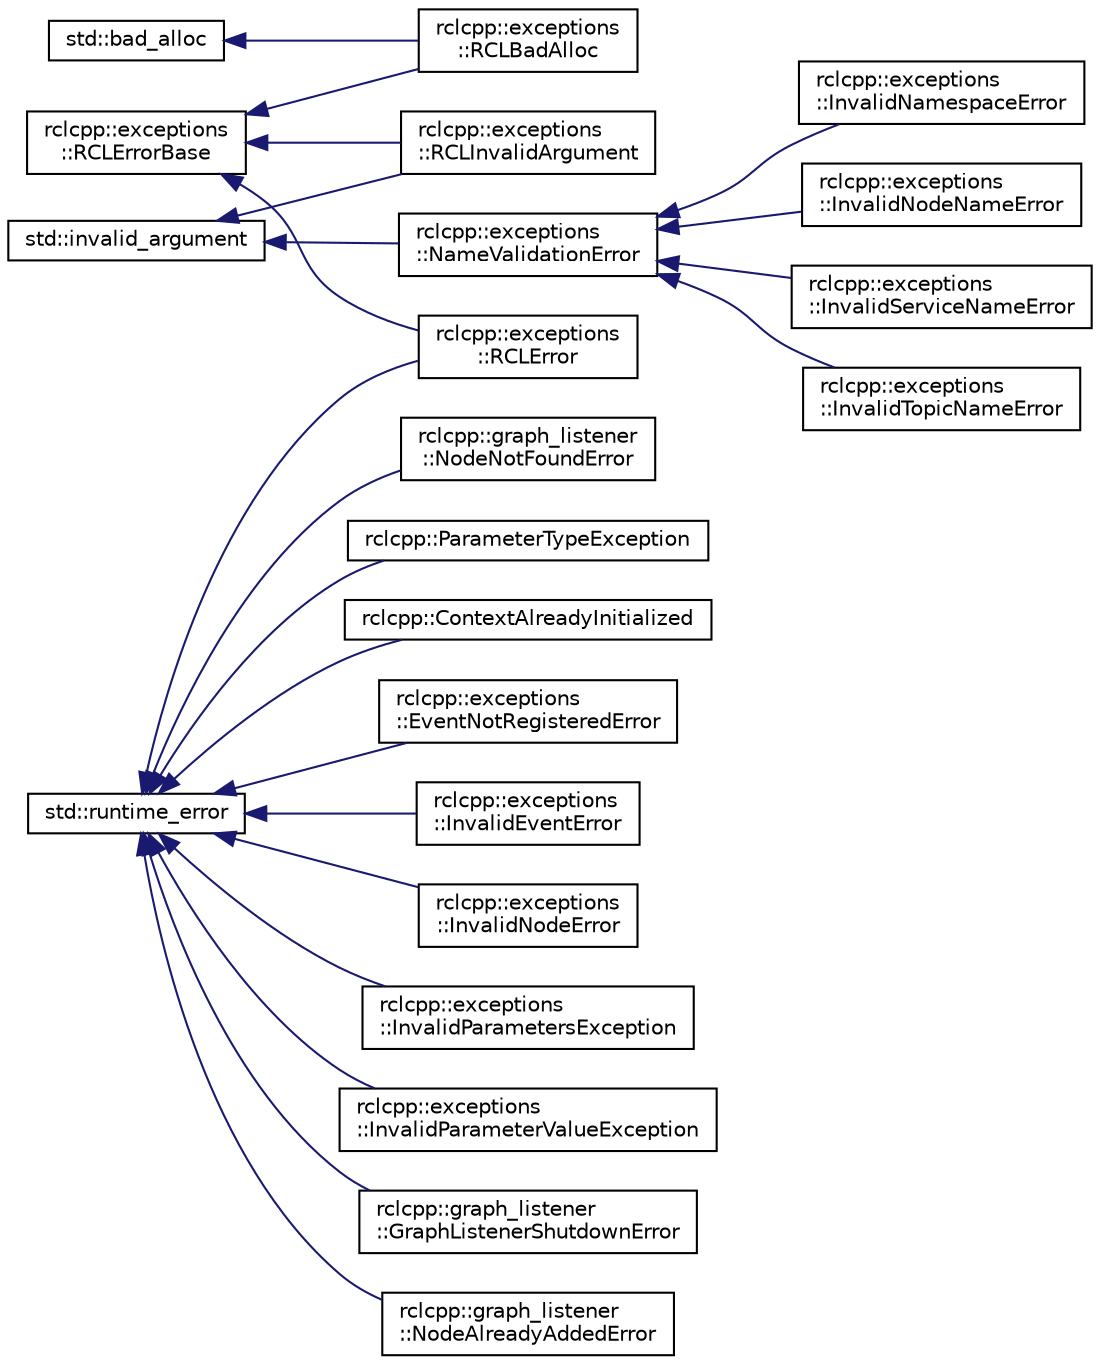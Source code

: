 digraph "Graphical Class Hierarchy"
{
  edge [fontname="Helvetica",fontsize="10",labelfontname="Helvetica",labelfontsize="10"];
  node [fontname="Helvetica",fontsize="10",shape=record];
  rankdir="LR";
  Node137 [label="std::bad_alloc",height=0.2,width=0.4,color="black", fillcolor="white", style="filled",URL="/home/developer/workspaces/docs_crystal/doxygen_tag_files/cppreference-doxygen-web.tag.xml$cpp/memory/new/bad_alloc.html"];
  Node137 -> Node38 [dir="back",color="midnightblue",fontsize="10",style="solid",fontname="Helvetica"];
  Node38 [label="rclcpp::exceptions\l::RCLBadAlloc",height=0.2,width=0.4,color="black", fillcolor="white", style="filled",URL="$classrclcpp_1_1exceptions_1_1RCLBadAlloc.html",tooltip="Created when the ret is RCL_RET_BAD_ALLOC. "];
  Node85 [label="std::invalid_argument",height=0.2,width=0.4,color="black", fillcolor="white", style="filled",URL="/home/developer/workspaces/docs_crystal/doxygen_tag_files/cppreference-doxygen-web.tag.xml$cpp/error/invalid_argument.html"];
  Node85 -> Node86 [dir="back",color="midnightblue",fontsize="10",style="solid",fontname="Helvetica"];
  Node86 [label="rclcpp::exceptions\l::NameValidationError",height=0.2,width=0.4,color="black", fillcolor="white", style="filled",URL="$classrclcpp_1_1exceptions_1_1NameValidationError.html",tooltip="Thrown when a any kind of name (node, namespace, topic, etc.) is invalid. "];
  Node86 -> Node87 [dir="back",color="midnightblue",fontsize="10",style="solid",fontname="Helvetica"];
  Node87 [label="rclcpp::exceptions\l::InvalidNamespaceError",height=0.2,width=0.4,color="black", fillcolor="white", style="filled",URL="$classrclcpp_1_1exceptions_1_1InvalidNamespaceError.html",tooltip="Thrown when a node namespace is invalid. "];
  Node86 -> Node88 [dir="back",color="midnightblue",fontsize="10",style="solid",fontname="Helvetica"];
  Node88 [label="rclcpp::exceptions\l::InvalidNodeNameError",height=0.2,width=0.4,color="black", fillcolor="white", style="filled",URL="$classrclcpp_1_1exceptions_1_1InvalidNodeNameError.html",tooltip="Thrown when a node name is invalid. "];
  Node86 -> Node89 [dir="back",color="midnightblue",fontsize="10",style="solid",fontname="Helvetica"];
  Node89 [label="rclcpp::exceptions\l::InvalidServiceNameError",height=0.2,width=0.4,color="black", fillcolor="white", style="filled",URL="$classrclcpp_1_1exceptions_1_1InvalidServiceNameError.html",tooltip="Thrown when a service name is invalid. "];
  Node86 -> Node90 [dir="back",color="midnightblue",fontsize="10",style="solid",fontname="Helvetica"];
  Node90 [label="rclcpp::exceptions\l::InvalidTopicNameError",height=0.2,width=0.4,color="black", fillcolor="white", style="filled",URL="$classrclcpp_1_1exceptions_1_1InvalidTopicNameError.html",tooltip="Thrown when a topic name is invalid. "];
  Node85 -> Node39 [dir="back",color="midnightblue",fontsize="10",style="solid",fontname="Helvetica"];
  Node39 [label="rclcpp::exceptions\l::RCLInvalidArgument",height=0.2,width=0.4,color="black", fillcolor="white", style="filled",URL="$classrclcpp_1_1exceptions_1_1RCLInvalidArgument.html",tooltip="Created when the ret is RCL_RET_INVALID_ARGUMENT. "];
  Node37 [label="rclcpp::exceptions\l::RCLErrorBase",height=0.2,width=0.4,color="black", fillcolor="white", style="filled",URL="$classrclcpp_1_1exceptions_1_1RCLErrorBase.html"];
  Node37 -> Node38 [dir="back",color="midnightblue",fontsize="10",style="solid",fontname="Helvetica"];
  Node37 -> Node7 [dir="back",color="midnightblue",fontsize="10",style="solid",fontname="Helvetica"];
  Node7 [label="rclcpp::exceptions\l::RCLError",height=0.2,width=0.4,color="black", fillcolor="white", style="filled",URL="$classrclcpp_1_1exceptions_1_1RCLError.html",tooltip="Created when the return code does not match one of the other specialized exceptions. "];
  Node37 -> Node39 [dir="back",color="midnightblue",fontsize="10",style="solid",fontname="Helvetica"];
  Node0 [label="std::runtime_error",height=0.2,width=0.4,color="black", fillcolor="white", style="filled",URL="/home/developer/workspaces/docs_crystal/doxygen_tag_files/cppreference-doxygen-web.tag.xml$cpp/error/runtime_error.html"];
  Node0 -> Node1 [dir="back",color="midnightblue",fontsize="10",style="solid",fontname="Helvetica"];
  Node1 [label="rclcpp::ContextAlreadyInitialized",height=0.2,width=0.4,color="black", fillcolor="white", style="filled",URL="$classrclcpp_1_1ContextAlreadyInitialized.html",tooltip="Thrown when init is called on an already initialized context. "];
  Node0 -> Node2 [dir="back",color="midnightblue",fontsize="10",style="solid",fontname="Helvetica"];
  Node2 [label="rclcpp::exceptions\l::EventNotRegisteredError",height=0.2,width=0.4,color="black", fillcolor="white", style="filled",URL="$classrclcpp_1_1exceptions_1_1EventNotRegisteredError.html",tooltip="Thrown when an unregistered rclcpp::Event is encountered where a registered one was expected..."];
  Node0 -> Node3 [dir="back",color="midnightblue",fontsize="10",style="solid",fontname="Helvetica"];
  Node3 [label="rclcpp::exceptions\l::InvalidEventError",height=0.2,width=0.4,color="black", fillcolor="white", style="filled",URL="$classrclcpp_1_1exceptions_1_1InvalidEventError.html",tooltip="Thrown when an invalid rclcpp::Event object or SharedPtr is encountered. "];
  Node0 -> Node4 [dir="back",color="midnightblue",fontsize="10",style="solid",fontname="Helvetica"];
  Node4 [label="rclcpp::exceptions\l::InvalidNodeError",height=0.2,width=0.4,color="black", fillcolor="white", style="filled",URL="$classrclcpp_1_1exceptions_1_1InvalidNodeError.html",tooltip="Thrown when a method is trying to use a node, but it is invalid. "];
  Node0 -> Node5 [dir="back",color="midnightblue",fontsize="10",style="solid",fontname="Helvetica"];
  Node5 [label="rclcpp::exceptions\l::InvalidParametersException",height=0.2,width=0.4,color="black", fillcolor="white", style="filled",URL="$classrclcpp_1_1exceptions_1_1InvalidParametersException.html",tooltip="Thrown if passed parameters are inconsistent or invalid. "];
  Node0 -> Node6 [dir="back",color="midnightblue",fontsize="10",style="solid",fontname="Helvetica"];
  Node6 [label="rclcpp::exceptions\l::InvalidParameterValueException",height=0.2,width=0.4,color="black", fillcolor="white", style="filled",URL="$classrclcpp_1_1exceptions_1_1InvalidParameterValueException.html",tooltip="Throwing if passed parameter value is invalid. "];
  Node0 -> Node7 [dir="back",color="midnightblue",fontsize="10",style="solid",fontname="Helvetica"];
  Node0 -> Node8 [dir="back",color="midnightblue",fontsize="10",style="solid",fontname="Helvetica"];
  Node8 [label="rclcpp::graph_listener\l::GraphListenerShutdownError",height=0.2,width=0.4,color="black", fillcolor="white", style="filled",URL="$classrclcpp_1_1graph__listener_1_1GraphListenerShutdownError.html",tooltip="Thrown when a function is called on a GraphListener that is already shutdown. "];
  Node0 -> Node9 [dir="back",color="midnightblue",fontsize="10",style="solid",fontname="Helvetica"];
  Node9 [label="rclcpp::graph_listener\l::NodeAlreadyAddedError",height=0.2,width=0.4,color="black", fillcolor="white", style="filled",URL="$classrclcpp_1_1graph__listener_1_1NodeAlreadyAddedError.html",tooltip="Thrown when a node has already been added to the GraphListener. "];
  Node0 -> Node10 [dir="back",color="midnightblue",fontsize="10",style="solid",fontname="Helvetica"];
  Node10 [label="rclcpp::graph_listener\l::NodeNotFoundError",height=0.2,width=0.4,color="black", fillcolor="white", style="filled",URL="$classrclcpp_1_1graph__listener_1_1NodeNotFoundError.html",tooltip="Thrown when the given node is not in the GraphListener. "];
  Node0 -> Node11 [dir="back",color="midnightblue",fontsize="10",style="solid",fontname="Helvetica"];
  Node11 [label="rclcpp::ParameterTypeException",height=0.2,width=0.4,color="black", fillcolor="white", style="filled",URL="$classrclcpp_1_1ParameterTypeException.html",tooltip="Indicate the parameter type does not match the expected type. "];
}
